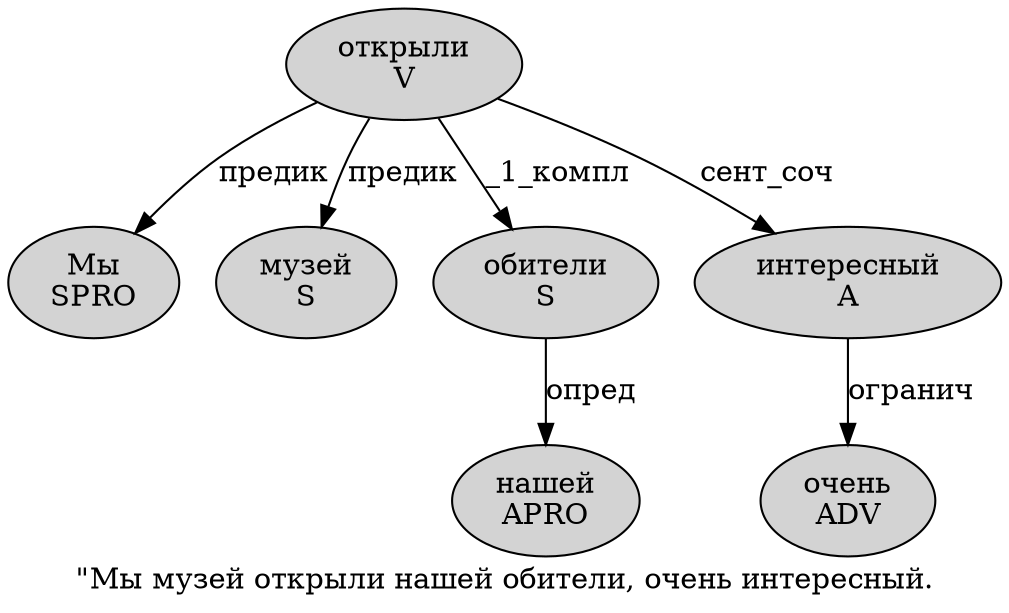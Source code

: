 digraph SENTENCE_856 {
	graph [label="\"Мы музей открыли нашей обители, очень интересный."]
	node [style=filled]
		1 [label="Мы
SPRO" color="" fillcolor=lightgray penwidth=1 shape=ellipse]
		2 [label="музей
S" color="" fillcolor=lightgray penwidth=1 shape=ellipse]
		3 [label="открыли
V" color="" fillcolor=lightgray penwidth=1 shape=ellipse]
		4 [label="нашей
APRO" color="" fillcolor=lightgray penwidth=1 shape=ellipse]
		5 [label="обители
S" color="" fillcolor=lightgray penwidth=1 shape=ellipse]
		7 [label="очень
ADV" color="" fillcolor=lightgray penwidth=1 shape=ellipse]
		8 [label="интересный
A" color="" fillcolor=lightgray penwidth=1 shape=ellipse]
			8 -> 7 [label="огранич"]
			5 -> 4 [label="опред"]
			3 -> 1 [label="предик"]
			3 -> 2 [label="предик"]
			3 -> 5 [label="_1_компл"]
			3 -> 8 [label="сент_соч"]
}